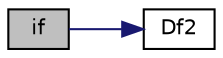 digraph "if"
{
  bgcolor="transparent";
  edge [fontname="Helvetica",fontsize="10",labelfontname="Helvetica",labelfontsize="10"];
  node [fontname="Helvetica",fontsize="10",shape=record];
  rankdir="LR";
  Node1 [label="if",height=0.2,width=0.4,color="black", fillcolor="grey75", style="filled" fontcolor="black"];
  Node1 -> Node2 [color="midnightblue",fontsize="10",style="solid",fontname="Helvetica"];
  Node2 [label="Df2",height=0.2,width=0.4,color="black",URL="$multiphase_2twoPhaseEulerFoam_2pU_2pEqn_8H.html#ab80d8e2a1d34740cc5fdab1210d0f03f"];
}
